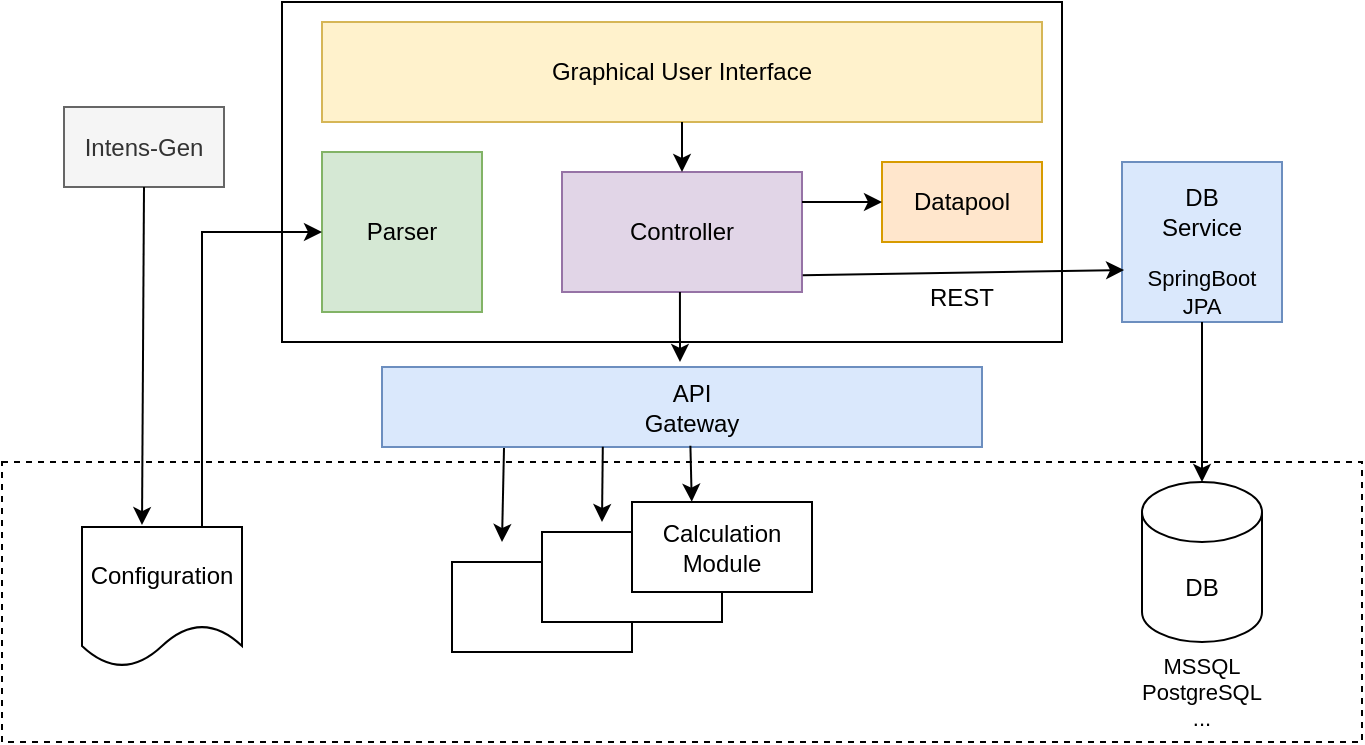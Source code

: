 <mxfile version="27.0.9">
  <diagram id="lFnnfL0ZU50raHwZNyp_" name="Page-1">
    <mxGraphModel dx="815" dy="473" grid="1" gridSize="10" guides="1" tooltips="1" connect="1" arrows="1" fold="1" page="1" pageScale="1" pageWidth="850" pageHeight="1100" math="0" shadow="0">
      <root>
        <mxCell id="0" />
        <mxCell id="1" parent="0" />
        <mxCell id="IMqzC0dm7pwFGwkoJkQH-4" value="" style="rounded=0;whiteSpace=wrap;html=1;" vertex="1" parent="1">
          <mxGeometry x="265" y="280" width="90" height="45" as="geometry" />
        </mxCell>
        <mxCell id="tqQRholDofP9-vdfFMWt-4" value="" style="rounded=0;whiteSpace=wrap;html=1;" parent="1" vertex="1">
          <mxGeometry x="310" y="265" width="90" height="45" as="geometry" />
        </mxCell>
        <mxCell id="7DW4IX4cOBPBgaY2yPGB-29" value="" style="rounded=0;whiteSpace=wrap;html=1;" parent="1" vertex="1">
          <mxGeometry x="180" width="390" height="170" as="geometry" />
        </mxCell>
        <mxCell id="7DW4IX4cOBPBgaY2yPGB-1" value="DB" style="shape=cylinder3;whiteSpace=wrap;html=1;boundedLbl=1;backgroundOutline=1;size=15;" parent="1" vertex="1">
          <mxGeometry x="610" y="240" width="60" height="80" as="geometry" />
        </mxCell>
        <mxCell id="7DW4IX4cOBPBgaY2yPGB-2" value="" style="shape=document;whiteSpace=wrap;html=1;boundedLbl=1;" parent="1" vertex="1">
          <mxGeometry x="80" y="262.5" width="80" height="70" as="geometry" />
        </mxCell>
        <mxCell id="7DW4IX4cOBPBgaY2yPGB-3" value="" style="rounded=0;whiteSpace=wrap;html=1;fillColor=#fff2cc;strokeColor=#d6b656;" parent="1" vertex="1">
          <mxGeometry x="200" y="10" width="360" height="50" as="geometry" />
        </mxCell>
        <mxCell id="7DW4IX4cOBPBgaY2yPGB-4" value="" style="rounded=0;whiteSpace=wrap;html=1;fillColor=#d5e8d4;strokeColor=#82b366;" parent="1" vertex="1">
          <mxGeometry x="200" y="75" width="80" height="80" as="geometry" />
        </mxCell>
        <mxCell id="7DW4IX4cOBPBgaY2yPGB-5" value="" style="rounded=0;whiteSpace=wrap;html=1;fillColor=#e1d5e7;strokeColor=#9673a6;" parent="1" vertex="1">
          <mxGeometry x="320" y="85" width="120" height="60" as="geometry" />
        </mxCell>
        <mxCell id="7DW4IX4cOBPBgaY2yPGB-6" value="" style="rounded=0;whiteSpace=wrap;html=1;fillColor=#ffe6cc;strokeColor=#d79b00;" parent="1" vertex="1">
          <mxGeometry x="480" y="80" width="80" height="40" as="geometry" />
        </mxCell>
        <mxCell id="7DW4IX4cOBPBgaY2yPGB-7" value="" style="whiteSpace=wrap;html=1;aspect=fixed;fillColor=#dae8fc;strokeColor=#6c8ebf;" parent="1" vertex="1">
          <mxGeometry x="600" y="80" width="80" height="80" as="geometry" />
        </mxCell>
        <mxCell id="7DW4IX4cOBPBgaY2yPGB-10" value="" style="rounded=0;whiteSpace=wrap;html=1;" parent="1" vertex="1">
          <mxGeometry x="355" y="250" width="90" height="45" as="geometry" />
        </mxCell>
        <mxCell id="7DW4IX4cOBPBgaY2yPGB-11" value="Controller" style="text;html=1;align=center;verticalAlign=middle;whiteSpace=wrap;rounded=0;" parent="1" vertex="1">
          <mxGeometry x="350" y="100" width="60" height="30" as="geometry" />
        </mxCell>
        <mxCell id="7DW4IX4cOBPBgaY2yPGB-12" value="Parser" style="text;html=1;strokeColor=none;fillColor=none;align=center;verticalAlign=middle;whiteSpace=wrap;rounded=0;" parent="1" vertex="1">
          <mxGeometry x="210" y="100" width="60" height="30" as="geometry" />
        </mxCell>
        <mxCell id="7DW4IX4cOBPBgaY2yPGB-13" value="Datapool" style="text;html=1;strokeColor=none;fillColor=none;align=center;verticalAlign=middle;whiteSpace=wrap;rounded=0;" parent="1" vertex="1">
          <mxGeometry x="495" y="72.5" width="50" height="55" as="geometry" />
        </mxCell>
        <mxCell id="7DW4IX4cOBPBgaY2yPGB-14" value="DB Service" style="text;html=1;strokeColor=none;fillColor=none;align=center;verticalAlign=middle;whiteSpace=wrap;rounded=0;" parent="1" vertex="1">
          <mxGeometry x="610" y="90" width="60" height="30" as="geometry" />
        </mxCell>
        <mxCell id="7DW4IX4cOBPBgaY2yPGB-15" value="Graphical User Interface" style="text;html=1;strokeColor=none;fillColor=none;align=center;verticalAlign=middle;whiteSpace=wrap;rounded=0;" parent="1" vertex="1">
          <mxGeometry x="310" y="20" width="140" height="30" as="geometry" />
        </mxCell>
        <mxCell id="7DW4IX4cOBPBgaY2yPGB-16" value="Configuration" style="text;html=1;strokeColor=none;fillColor=none;align=center;verticalAlign=middle;whiteSpace=wrap;rounded=0;" parent="1" vertex="1">
          <mxGeometry x="90" y="271.5" width="60" height="30" as="geometry" />
        </mxCell>
        <mxCell id="7DW4IX4cOBPBgaY2yPGB-18" value="" style="endArrow=none;html=1;rounded=0;entryX=0.5;entryY=1;entryDx=0;entryDy=0;exitX=0.5;exitY=0;exitDx=0;exitDy=0;startArrow=classic;startFill=1;" parent="1" source="7DW4IX4cOBPBgaY2yPGB-5" target="7DW4IX4cOBPBgaY2yPGB-3" edge="1">
          <mxGeometry width="50" height="50" relative="1" as="geometry">
            <mxPoint x="350" y="230" as="sourcePoint" />
            <mxPoint x="400" y="180" as="targetPoint" />
          </mxGeometry>
        </mxCell>
        <mxCell id="7DW4IX4cOBPBgaY2yPGB-19" value="" style="endArrow=none;html=1;rounded=0;exitX=0;exitY=0.5;exitDx=0;exitDy=0;startArrow=classic;startFill=1;entryX=1;entryY=0.25;entryDx=0;entryDy=0;" parent="1" source="7DW4IX4cOBPBgaY2yPGB-6" target="7DW4IX4cOBPBgaY2yPGB-5" edge="1">
          <mxGeometry width="50" height="50" relative="1" as="geometry">
            <mxPoint x="350" y="230" as="sourcePoint" />
            <mxPoint x="400" y="180" as="targetPoint" />
          </mxGeometry>
        </mxCell>
        <mxCell id="7DW4IX4cOBPBgaY2yPGB-22" value="" style="endArrow=none;html=1;rounded=0;entryX=1.003;entryY=0.861;entryDx=0;entryDy=0;exitX=0.013;exitY=0.675;exitDx=0;exitDy=0;startArrow=classic;startFill=1;entryPerimeter=0;exitPerimeter=0;" parent="1" source="7DW4IX4cOBPBgaY2yPGB-7" target="7DW4IX4cOBPBgaY2yPGB-5" edge="1">
          <mxGeometry width="50" height="50" relative="1" as="geometry">
            <mxPoint x="350" y="230" as="sourcePoint" />
            <mxPoint x="400" y="180" as="targetPoint" />
            <Array as="points" />
          </mxGeometry>
        </mxCell>
        <mxCell id="7DW4IX4cOBPBgaY2yPGB-27" value="" style="endArrow=none;html=1;rounded=0;entryX=0.5;entryY=1;entryDx=0;entryDy=0;startArrow=classic;startFill=1;" parent="1" source="7DW4IX4cOBPBgaY2yPGB-1" target="7DW4IX4cOBPBgaY2yPGB-7" edge="1">
          <mxGeometry width="50" height="50" relative="1" as="geometry">
            <mxPoint x="370" y="230" as="sourcePoint" />
            <mxPoint x="420" y="180" as="targetPoint" />
          </mxGeometry>
        </mxCell>
        <mxCell id="7DW4IX4cOBPBgaY2yPGB-28" value="" style="endArrow=classic;html=1;rounded=0;entryX=0;entryY=0.5;entryDx=0;entryDy=0;exitX=0.75;exitY=0;exitDx=0;exitDy=0;" parent="1" source="7DW4IX4cOBPBgaY2yPGB-2" target="7DW4IX4cOBPBgaY2yPGB-4" edge="1">
          <mxGeometry width="50" height="50" relative="1" as="geometry">
            <mxPoint x="370" y="230" as="sourcePoint" />
            <mxPoint x="420" y="180" as="targetPoint" />
            <Array as="points">
              <mxPoint x="140" y="115" />
            </Array>
          </mxGeometry>
        </mxCell>
        <mxCell id="7DW4IX4cOBPBgaY2yPGB-30" value="&lt;div&gt;Intens-Gen&lt;/div&gt;" style="rounded=0;whiteSpace=wrap;html=1;fillColor=#f5f5f5;fontColor=#333333;strokeColor=#666666;" parent="1" vertex="1">
          <mxGeometry x="71" y="52.5" width="80" height="40" as="geometry" />
        </mxCell>
        <mxCell id="7DW4IX4cOBPBgaY2yPGB-32" value="" style="endArrow=classic;html=1;rounded=0;exitX=0.5;exitY=1;exitDx=0;exitDy=0;entryX=0.375;entryY=-0.014;entryDx=0;entryDy=0;entryPerimeter=0;" parent="1" source="7DW4IX4cOBPBgaY2yPGB-30" target="7DW4IX4cOBPBgaY2yPGB-2" edge="1">
          <mxGeometry width="50" height="50" relative="1" as="geometry">
            <mxPoint x="370" y="230" as="sourcePoint" />
            <mxPoint x="420" y="180" as="targetPoint" />
          </mxGeometry>
        </mxCell>
        <mxCell id="7DW4IX4cOBPBgaY2yPGB-34" value="&lt;div style=&quot;font-size: 11px;&quot;&gt;SpringBoot&lt;/div&gt;&lt;div style=&quot;font-size: 11px;&quot;&gt;JPA&lt;br&gt;&lt;/div&gt;" style="text;html=1;strokeColor=none;fillColor=none;align=center;verticalAlign=middle;whiteSpace=wrap;rounded=0;" parent="1" vertex="1">
          <mxGeometry x="610" y="130" width="60" height="30" as="geometry" />
        </mxCell>
        <mxCell id="7DW4IX4cOBPBgaY2yPGB-35" value="MSSQL&lt;br&gt;PostgreSQL&lt;br&gt;..." style="text;html=1;strokeColor=none;fillColor=none;align=center;verticalAlign=middle;whiteSpace=wrap;rounded=0;fontSize=11;" parent="1" vertex="1">
          <mxGeometry x="610" y="330" width="60" height="30" as="geometry" />
        </mxCell>
        <mxCell id="AacaUoHCDb95vY7VXvAr-1" value="REST" style="text;html=1;strokeColor=none;fillColor=none;align=center;verticalAlign=middle;whiteSpace=wrap;rounded=0;" parent="1" vertex="1">
          <mxGeometry x="490" y="135" width="60" height="25" as="geometry" />
        </mxCell>
        <mxCell id="zrCdVp1b5vs9OAvNw22L-2" value="" style="rounded=0;whiteSpace=wrap;html=1;fillColor=#dae8fc;strokeColor=#6c8ebf;" parent="1" vertex="1">
          <mxGeometry x="230" y="182.5" width="300" height="40" as="geometry" />
        </mxCell>
        <mxCell id="zrCdVp1b5vs9OAvNw22L-3" value="API Gateway" style="text;html=1;align=center;verticalAlign=middle;whiteSpace=wrap;rounded=0;" parent="1" vertex="1">
          <mxGeometry x="355" y="187.5" width="60" height="30" as="geometry" />
        </mxCell>
        <mxCell id="zrCdVp1b5vs9OAvNw22L-11" value="" style="endArrow=classic;html=1;rounded=0;exitX=0.933;exitY=1;exitDx=0;exitDy=0;exitPerimeter=0;" parent="1" edge="1">
          <mxGeometry width="50" height="50" relative="1" as="geometry">
            <mxPoint x="378.96" y="145" as="sourcePoint" />
            <mxPoint x="379" y="180" as="targetPoint" />
          </mxGeometry>
        </mxCell>
        <mxCell id="tqQRholDofP9-vdfFMWt-5" value="" style="endArrow=classic;html=1;rounded=0;exitX=0.604;exitY=0.984;exitDx=0;exitDy=0;exitPerimeter=0;entryX=0.632;entryY=-0.003;entryDx=0;entryDy=0;entryPerimeter=0;" parent="1" edge="1">
          <mxGeometry width="50" height="50" relative="1" as="geometry">
            <mxPoint x="384.2" y="221.86" as="sourcePoint" />
            <mxPoint x="384.88" y="249.865" as="targetPoint" />
          </mxGeometry>
        </mxCell>
        <mxCell id="tqQRholDofP9-vdfFMWt-8" value="" style="endArrow=classic;html=1;rounded=0;exitX=0.368;exitY=0.998;exitDx=0;exitDy=0;exitPerimeter=0;" parent="1" source="zrCdVp1b5vs9OAvNw22L-2" edge="1">
          <mxGeometry width="50" height="50" relative="1" as="geometry">
            <mxPoint x="400" y="380" as="sourcePoint" />
            <mxPoint x="340" y="260" as="targetPoint" />
          </mxGeometry>
        </mxCell>
        <mxCell id="IMqzC0dm7pwFGwkoJkQH-1" value="Calculation&lt;br&gt;Module" style="text;strokeColor=none;align=center;fillColor=none;html=1;verticalAlign=middle;whiteSpace=wrap;rounded=0;" vertex="1" parent="1">
          <mxGeometry x="370" y="257.5" width="60" height="30" as="geometry" />
        </mxCell>
        <mxCell id="IMqzC0dm7pwFGwkoJkQH-6" value="" style="endArrow=classic;html=1;rounded=0;exitX=0.368;exitY=0.998;exitDx=0;exitDy=0;exitPerimeter=0;" edge="1" parent="1">
          <mxGeometry width="50" height="50" relative="1" as="geometry">
            <mxPoint x="291" y="223" as="sourcePoint" />
            <mxPoint x="290" y="270" as="targetPoint" />
          </mxGeometry>
        </mxCell>
        <mxCell id="IMqzC0dm7pwFGwkoJkQH-7" value="" style="rounded=0;whiteSpace=wrap;html=1;fillColor=none;dashed=1;" vertex="1" parent="1">
          <mxGeometry x="40" y="230" width="680" height="140" as="geometry" />
        </mxCell>
      </root>
    </mxGraphModel>
  </diagram>
</mxfile>
